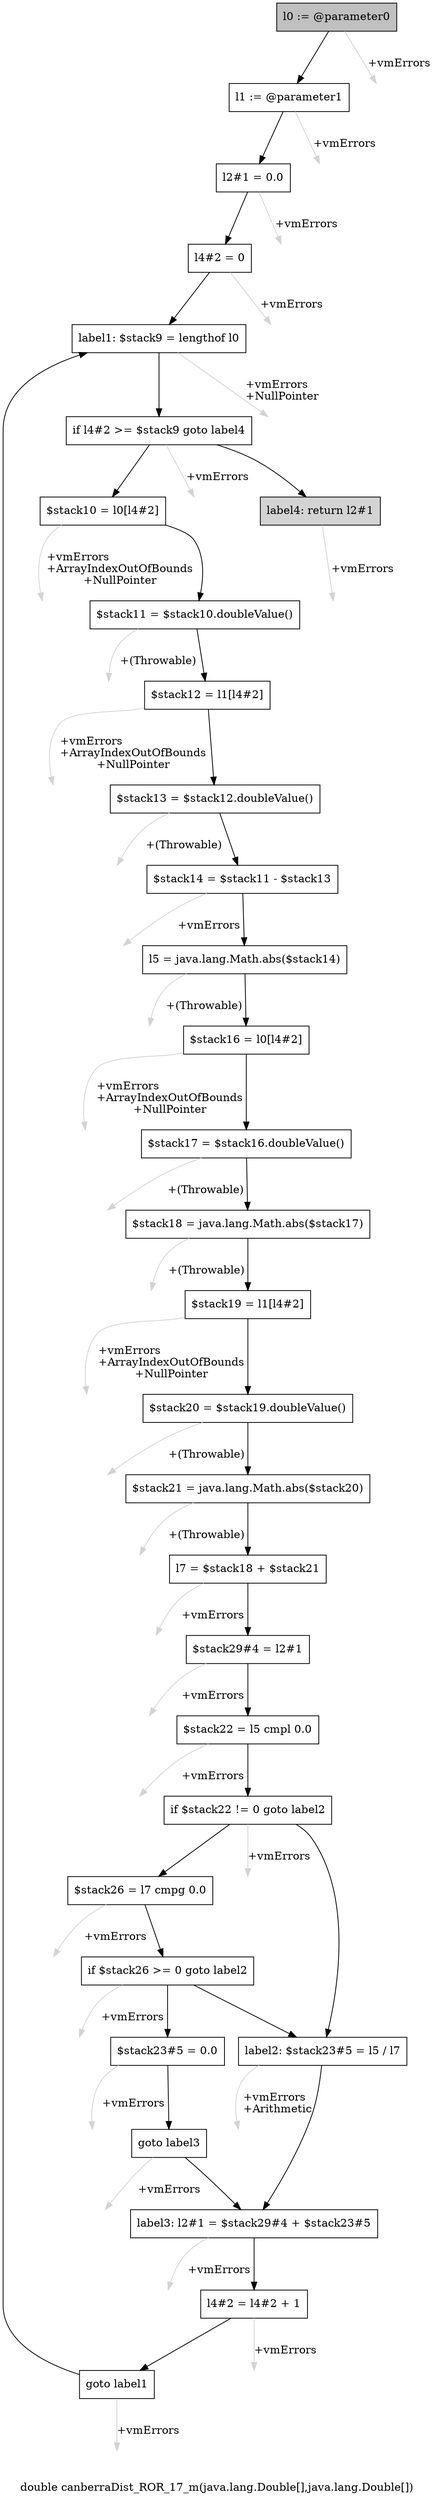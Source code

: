 digraph "double canberraDist_ROR_17_m(java.lang.Double[],java.lang.Double[])" {
    label="double canberraDist_ROR_17_m(java.lang.Double[],java.lang.Double[])";
    node [shape=box];
    "0" [style=filled,fillcolor=gray,label="l0 := @parameter0",];
    "1" [label="l1 := @parameter1",];
    "0"->"1" [color=black,];
    "31" [style=invis,label="Esc",];
    "0"->"31" [color=lightgray,label="\l+vmErrors",];
    "2" [label="l2#1 = 0.0",];
    "1"->"2" [color=black,];
    "32" [style=invis,label="Esc",];
    "1"->"32" [color=lightgray,label="\l+vmErrors",];
    "3" [label="l4#2 = 0",];
    "2"->"3" [color=black,];
    "33" [style=invis,label="Esc",];
    "2"->"33" [color=lightgray,label="\l+vmErrors",];
    "4" [label="label1: $stack9 = lengthof l0",];
    "3"->"4" [color=black,];
    "34" [style=invis,label="Esc",];
    "3"->"34" [color=lightgray,label="\l+vmErrors",];
    "5" [label="if l4#2 >= $stack9 goto label4",];
    "4"->"5" [color=black,];
    "35" [style=invis,label="Esc",];
    "4"->"35" [color=lightgray,label="\l+vmErrors\l+NullPointer",];
    "6" [label="$stack10 = l0[l4#2]",];
    "5"->"6" [color=black,];
    "30" [style=filled,fillcolor=lightgray,label="label4: return l2#1",];
    "5"->"30" [color=black,];
    "36" [style=invis,label="Esc",];
    "5"->"36" [color=lightgray,label="\l+vmErrors",];
    "7" [label="$stack11 = $stack10.doubleValue()",];
    "6"->"7" [color=black,];
    "37" [style=invis,label="Esc",];
    "6"->"37" [color=lightgray,label="\l+vmErrors\l+ArrayIndexOutOfBounds\l+NullPointer",];
    "8" [label="$stack12 = l1[l4#2]",];
    "7"->"8" [color=black,];
    "38" [style=invis,label="Esc",];
    "7"->"38" [color=lightgray,label="\l+(Throwable)",];
    "9" [label="$stack13 = $stack12.doubleValue()",];
    "8"->"9" [color=black,];
    "39" [style=invis,label="Esc",];
    "8"->"39" [color=lightgray,label="\l+vmErrors\l+ArrayIndexOutOfBounds\l+NullPointer",];
    "10" [label="$stack14 = $stack11 - $stack13",];
    "9"->"10" [color=black,];
    "40" [style=invis,label="Esc",];
    "9"->"40" [color=lightgray,label="\l+(Throwable)",];
    "11" [label="l5 = java.lang.Math.abs($stack14)",];
    "10"->"11" [color=black,];
    "41" [style=invis,label="Esc",];
    "10"->"41" [color=lightgray,label="\l+vmErrors",];
    "12" [label="$stack16 = l0[l4#2]",];
    "11"->"12" [color=black,];
    "42" [style=invis,label="Esc",];
    "11"->"42" [color=lightgray,label="\l+(Throwable)",];
    "13" [label="$stack17 = $stack16.doubleValue()",];
    "12"->"13" [color=black,];
    "43" [style=invis,label="Esc",];
    "12"->"43" [color=lightgray,label="\l+vmErrors\l+ArrayIndexOutOfBounds\l+NullPointer",];
    "14" [label="$stack18 = java.lang.Math.abs($stack17)",];
    "13"->"14" [color=black,];
    "44" [style=invis,label="Esc",];
    "13"->"44" [color=lightgray,label="\l+(Throwable)",];
    "15" [label="$stack19 = l1[l4#2]",];
    "14"->"15" [color=black,];
    "45" [style=invis,label="Esc",];
    "14"->"45" [color=lightgray,label="\l+(Throwable)",];
    "16" [label="$stack20 = $stack19.doubleValue()",];
    "15"->"16" [color=black,];
    "46" [style=invis,label="Esc",];
    "15"->"46" [color=lightgray,label="\l+vmErrors\l+ArrayIndexOutOfBounds\l+NullPointer",];
    "17" [label="$stack21 = java.lang.Math.abs($stack20)",];
    "16"->"17" [color=black,];
    "47" [style=invis,label="Esc",];
    "16"->"47" [color=lightgray,label="\l+(Throwable)",];
    "18" [label="l7 = $stack18 + $stack21",];
    "17"->"18" [color=black,];
    "48" [style=invis,label="Esc",];
    "17"->"48" [color=lightgray,label="\l+(Throwable)",];
    "19" [label="$stack29#4 = l2#1",];
    "18"->"19" [color=black,];
    "49" [style=invis,label="Esc",];
    "18"->"49" [color=lightgray,label="\l+vmErrors",];
    "20" [label="$stack22 = l5 cmpl 0.0",];
    "19"->"20" [color=black,];
    "50" [style=invis,label="Esc",];
    "19"->"50" [color=lightgray,label="\l+vmErrors",];
    "21" [label="if $stack22 != 0 goto label2",];
    "20"->"21" [color=black,];
    "51" [style=invis,label="Esc",];
    "20"->"51" [color=lightgray,label="\l+vmErrors",];
    "22" [label="$stack26 = l7 cmpg 0.0",];
    "21"->"22" [color=black,];
    "26" [label="label2: $stack23#5 = l5 / l7",];
    "21"->"26" [color=black,];
    "52" [style=invis,label="Esc",];
    "21"->"52" [color=lightgray,label="\l+vmErrors",];
    "23" [label="if $stack26 >= 0 goto label2",];
    "22"->"23" [color=black,];
    "53" [style=invis,label="Esc",];
    "22"->"53" [color=lightgray,label="\l+vmErrors",];
    "24" [label="$stack23#5 = 0.0",];
    "23"->"24" [color=black,];
    "23"->"26" [color=black,];
    "54" [style=invis,label="Esc",];
    "23"->"54" [color=lightgray,label="\l+vmErrors",];
    "25" [label="goto label3",];
    "24"->"25" [color=black,];
    "55" [style=invis,label="Esc",];
    "24"->"55" [color=lightgray,label="\l+vmErrors",];
    "27" [label="label3: l2#1 = $stack29#4 + $stack23#5",];
    "25"->"27" [color=black,];
    "56" [style=invis,label="Esc",];
    "25"->"56" [color=lightgray,label="\l+vmErrors",];
    "26"->"27" [color=black,];
    "57" [style=invis,label="Esc",];
    "26"->"57" [color=lightgray,label="\l+vmErrors\l+Arithmetic",];
    "28" [label="l4#2 = l4#2 + 1",];
    "27"->"28" [color=black,];
    "58" [style=invis,label="Esc",];
    "27"->"58" [color=lightgray,label="\l+vmErrors",];
    "29" [label="goto label1",];
    "28"->"29" [color=black,];
    "59" [style=invis,label="Esc",];
    "28"->"59" [color=lightgray,label="\l+vmErrors",];
    "29"->"4" [color=black,];
    "60" [style=invis,label="Esc",];
    "29"->"60" [color=lightgray,label="\l+vmErrors",];
    "61" [style=invis,label="Esc",];
    "30"->"61" [color=lightgray,label="\l+vmErrors",];
}
